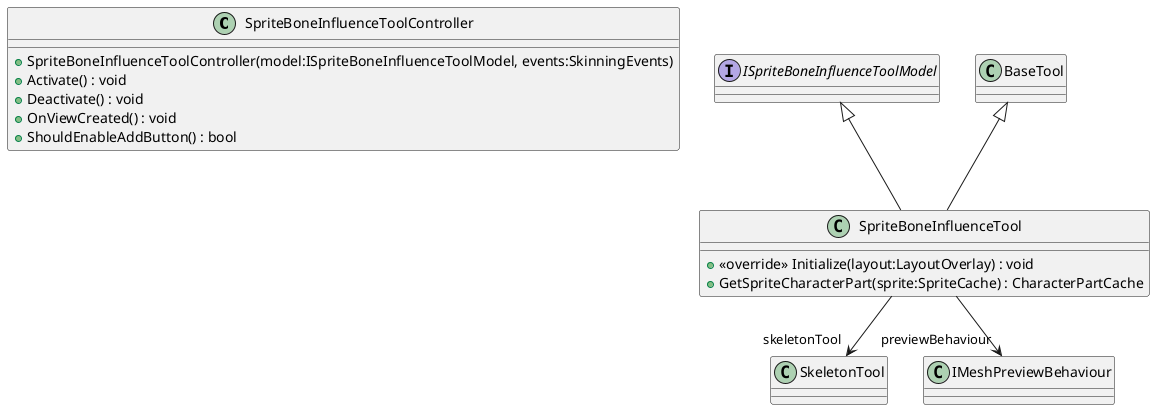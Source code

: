 @startuml
class SpriteBoneInfluenceToolController {
    + SpriteBoneInfluenceToolController(model:ISpriteBoneInfluenceToolModel, events:SkinningEvents)
    + Activate() : void
    + Deactivate() : void
    + OnViewCreated() : void
    + ShouldEnableAddButton() : bool
}
interface ISpriteBoneInfluenceToolModel {
}
class SpriteBoneInfluenceTool {
    + <<override>> Initialize(layout:LayoutOverlay) : void
    + GetSpriteCharacterPart(sprite:SpriteCache) : CharacterPartCache
}
BaseTool <|-- SpriteBoneInfluenceTool
ISpriteBoneInfluenceToolModel <|-- SpriteBoneInfluenceTool
SpriteBoneInfluenceTool --> "skeletonTool" SkeletonTool
SpriteBoneInfluenceTool --> "previewBehaviour" IMeshPreviewBehaviour
@enduml

